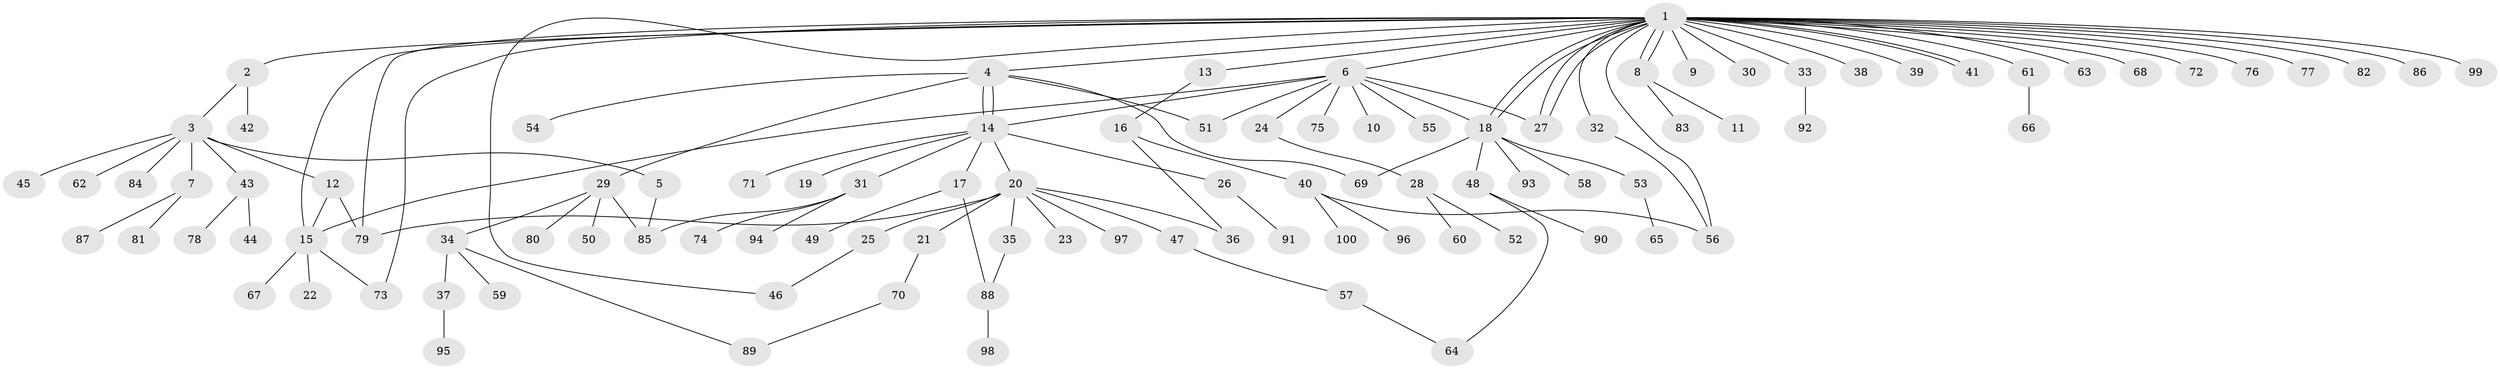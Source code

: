 // Generated by graph-tools (version 1.1) at 2025/26/03/09/25 03:26:07]
// undirected, 100 vertices, 123 edges
graph export_dot {
graph [start="1"]
  node [color=gray90,style=filled];
  1;
  2;
  3;
  4;
  5;
  6;
  7;
  8;
  9;
  10;
  11;
  12;
  13;
  14;
  15;
  16;
  17;
  18;
  19;
  20;
  21;
  22;
  23;
  24;
  25;
  26;
  27;
  28;
  29;
  30;
  31;
  32;
  33;
  34;
  35;
  36;
  37;
  38;
  39;
  40;
  41;
  42;
  43;
  44;
  45;
  46;
  47;
  48;
  49;
  50;
  51;
  52;
  53;
  54;
  55;
  56;
  57;
  58;
  59;
  60;
  61;
  62;
  63;
  64;
  65;
  66;
  67;
  68;
  69;
  70;
  71;
  72;
  73;
  74;
  75;
  76;
  77;
  78;
  79;
  80;
  81;
  82;
  83;
  84;
  85;
  86;
  87;
  88;
  89;
  90;
  91;
  92;
  93;
  94;
  95;
  96;
  97;
  98;
  99;
  100;
  1 -- 2;
  1 -- 4;
  1 -- 6;
  1 -- 8;
  1 -- 8;
  1 -- 9;
  1 -- 13;
  1 -- 15;
  1 -- 18;
  1 -- 18;
  1 -- 27;
  1 -- 27;
  1 -- 30;
  1 -- 32;
  1 -- 33;
  1 -- 38;
  1 -- 39;
  1 -- 41;
  1 -- 41;
  1 -- 46;
  1 -- 56;
  1 -- 61;
  1 -- 63;
  1 -- 68;
  1 -- 72;
  1 -- 73;
  1 -- 76;
  1 -- 77;
  1 -- 79;
  1 -- 82;
  1 -- 86;
  1 -- 99;
  2 -- 3;
  2 -- 42;
  3 -- 5;
  3 -- 7;
  3 -- 12;
  3 -- 43;
  3 -- 45;
  3 -- 62;
  3 -- 84;
  4 -- 14;
  4 -- 14;
  4 -- 29;
  4 -- 51;
  4 -- 54;
  4 -- 69;
  5 -- 85;
  6 -- 10;
  6 -- 14;
  6 -- 15;
  6 -- 18;
  6 -- 24;
  6 -- 27;
  6 -- 51;
  6 -- 55;
  6 -- 75;
  7 -- 81;
  7 -- 87;
  8 -- 11;
  8 -- 83;
  12 -- 15;
  12 -- 79;
  13 -- 16;
  14 -- 17;
  14 -- 19;
  14 -- 20;
  14 -- 26;
  14 -- 31;
  14 -- 71;
  15 -- 22;
  15 -- 67;
  15 -- 73;
  16 -- 36;
  16 -- 40;
  17 -- 49;
  17 -- 88;
  18 -- 48;
  18 -- 53;
  18 -- 58;
  18 -- 69;
  18 -- 93;
  20 -- 21;
  20 -- 23;
  20 -- 25;
  20 -- 35;
  20 -- 36;
  20 -- 47;
  20 -- 79;
  20 -- 97;
  21 -- 70;
  24 -- 28;
  25 -- 46;
  26 -- 91;
  28 -- 52;
  28 -- 60;
  29 -- 34;
  29 -- 50;
  29 -- 80;
  29 -- 85;
  31 -- 74;
  31 -- 85;
  31 -- 94;
  32 -- 56;
  33 -- 92;
  34 -- 37;
  34 -- 59;
  34 -- 89;
  35 -- 88;
  37 -- 95;
  40 -- 56;
  40 -- 96;
  40 -- 100;
  43 -- 44;
  43 -- 78;
  47 -- 57;
  48 -- 64;
  48 -- 90;
  53 -- 65;
  57 -- 64;
  61 -- 66;
  70 -- 89;
  88 -- 98;
}
